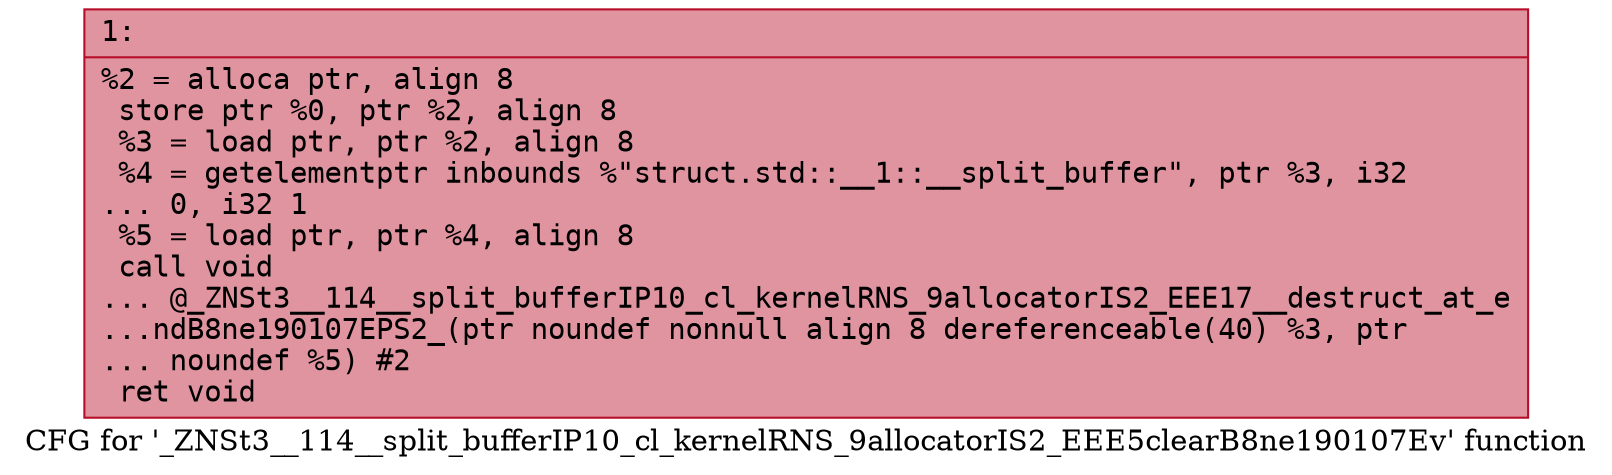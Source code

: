 digraph "CFG for '_ZNSt3__114__split_bufferIP10_cl_kernelRNS_9allocatorIS2_EEE5clearB8ne190107Ev' function" {
	label="CFG for '_ZNSt3__114__split_bufferIP10_cl_kernelRNS_9allocatorIS2_EEE5clearB8ne190107Ev' function";

	Node0x6000005c1b80 [shape=record,color="#b70d28ff", style=filled, fillcolor="#b70d2870" fontname="Courier",label="{1:\l|  %2 = alloca ptr, align 8\l  store ptr %0, ptr %2, align 8\l  %3 = load ptr, ptr %2, align 8\l  %4 = getelementptr inbounds %\"struct.std::__1::__split_buffer\", ptr %3, i32\l... 0, i32 1\l  %5 = load ptr, ptr %4, align 8\l  call void\l... @_ZNSt3__114__split_bufferIP10_cl_kernelRNS_9allocatorIS2_EEE17__destruct_at_e\l...ndB8ne190107EPS2_(ptr noundef nonnull align 8 dereferenceable(40) %3, ptr\l... noundef %5) #2\l  ret void\l}"];
}
